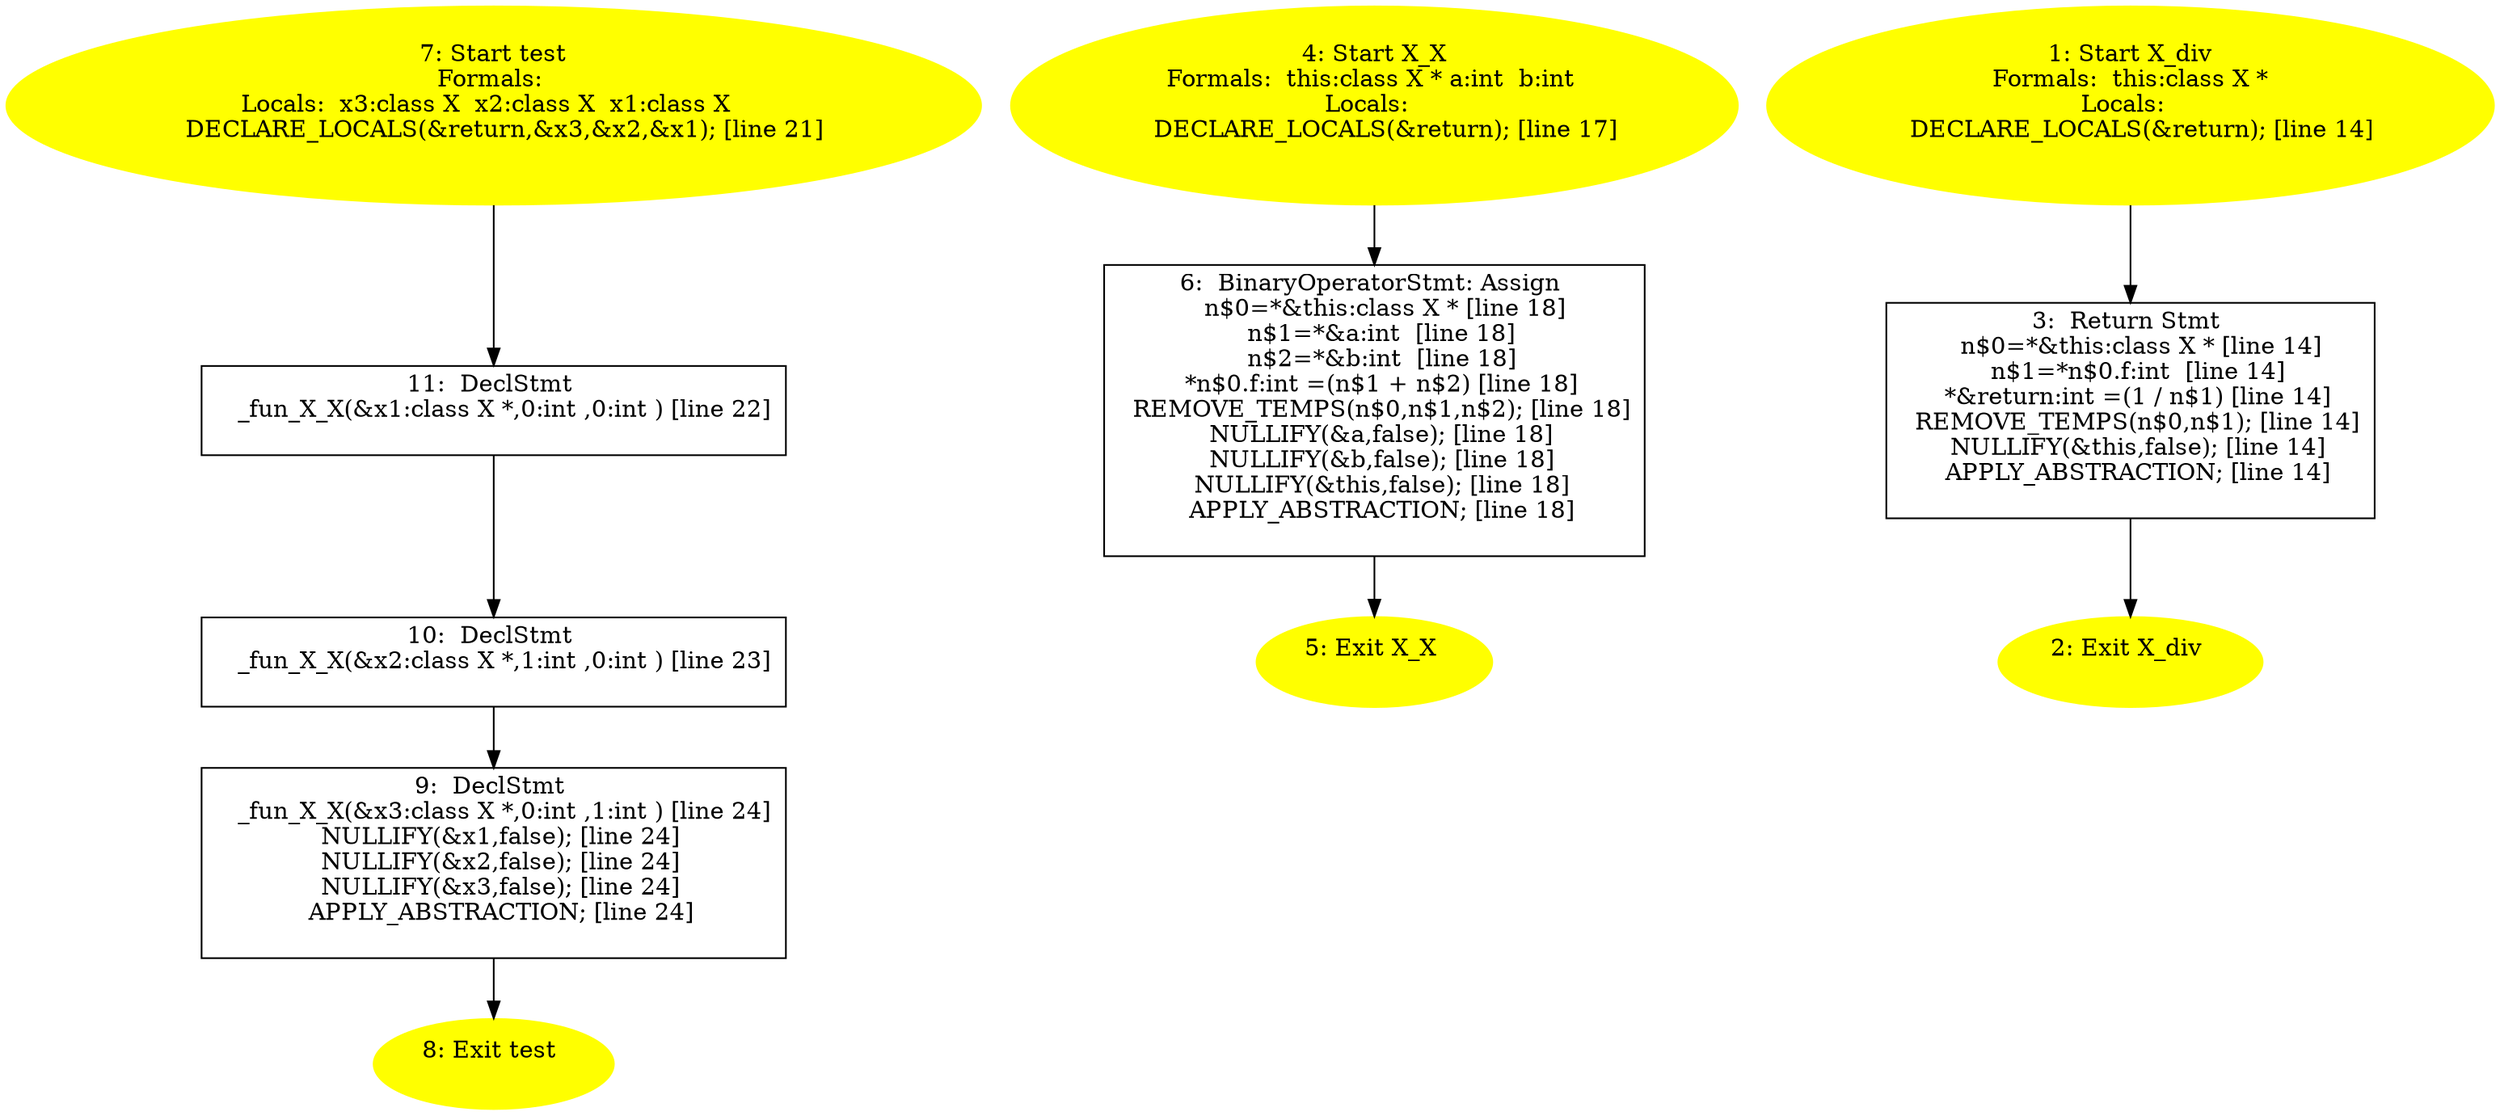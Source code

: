 digraph iCFG {
11 [label="11:  DeclStmt \n   _fun_X_X(&x1:class X *,0:int ,0:int ) [line 22]\n " shape="box"]
	

	 11 -> 10 ;
10 [label="10:  DeclStmt \n   _fun_X_X(&x2:class X *,1:int ,0:int ) [line 23]\n " shape="box"]
	

	 10 -> 9 ;
9 [label="9:  DeclStmt \n   _fun_X_X(&x3:class X *,0:int ,1:int ) [line 24]\n  NULLIFY(&x1,false); [line 24]\n  NULLIFY(&x2,false); [line 24]\n  NULLIFY(&x3,false); [line 24]\n  APPLY_ABSTRACTION; [line 24]\n " shape="box"]
	

	 9 -> 8 ;
8 [label="8: Exit test \n  " color=yellow style=filled]
	

7 [label="7: Start test\nFormals: \nLocals:  x3:class X  x2:class X  x1:class X  \n   DECLARE_LOCALS(&return,&x3,&x2,&x1); [line 21]\n " color=yellow style=filled]
	

	 7 -> 11 ;
6 [label="6:  BinaryOperatorStmt: Assign \n   n$0=*&this:class X * [line 18]\n  n$1=*&a:int  [line 18]\n  n$2=*&b:int  [line 18]\n  *n$0.f:int =(n$1 + n$2) [line 18]\n  REMOVE_TEMPS(n$0,n$1,n$2); [line 18]\n  NULLIFY(&a,false); [line 18]\n  NULLIFY(&b,false); [line 18]\n  NULLIFY(&this,false); [line 18]\n  APPLY_ABSTRACTION; [line 18]\n " shape="box"]
	

	 6 -> 5 ;
5 [label="5: Exit X_X \n  " color=yellow style=filled]
	

4 [label="4: Start X_X\nFormals:  this:class X * a:int  b:int \nLocals:  \n   DECLARE_LOCALS(&return); [line 17]\n " color=yellow style=filled]
	

	 4 -> 6 ;
3 [label="3:  Return Stmt \n   n$0=*&this:class X * [line 14]\n  n$1=*n$0.f:int  [line 14]\n  *&return:int =(1 / n$1) [line 14]\n  REMOVE_TEMPS(n$0,n$1); [line 14]\n  NULLIFY(&this,false); [line 14]\n  APPLY_ABSTRACTION; [line 14]\n " shape="box"]
	

	 3 -> 2 ;
2 [label="2: Exit X_div \n  " color=yellow style=filled]
	

1 [label="1: Start X_div\nFormals:  this:class X *\nLocals:  \n   DECLARE_LOCALS(&return); [line 14]\n " color=yellow style=filled]
	

	 1 -> 3 ;
}
